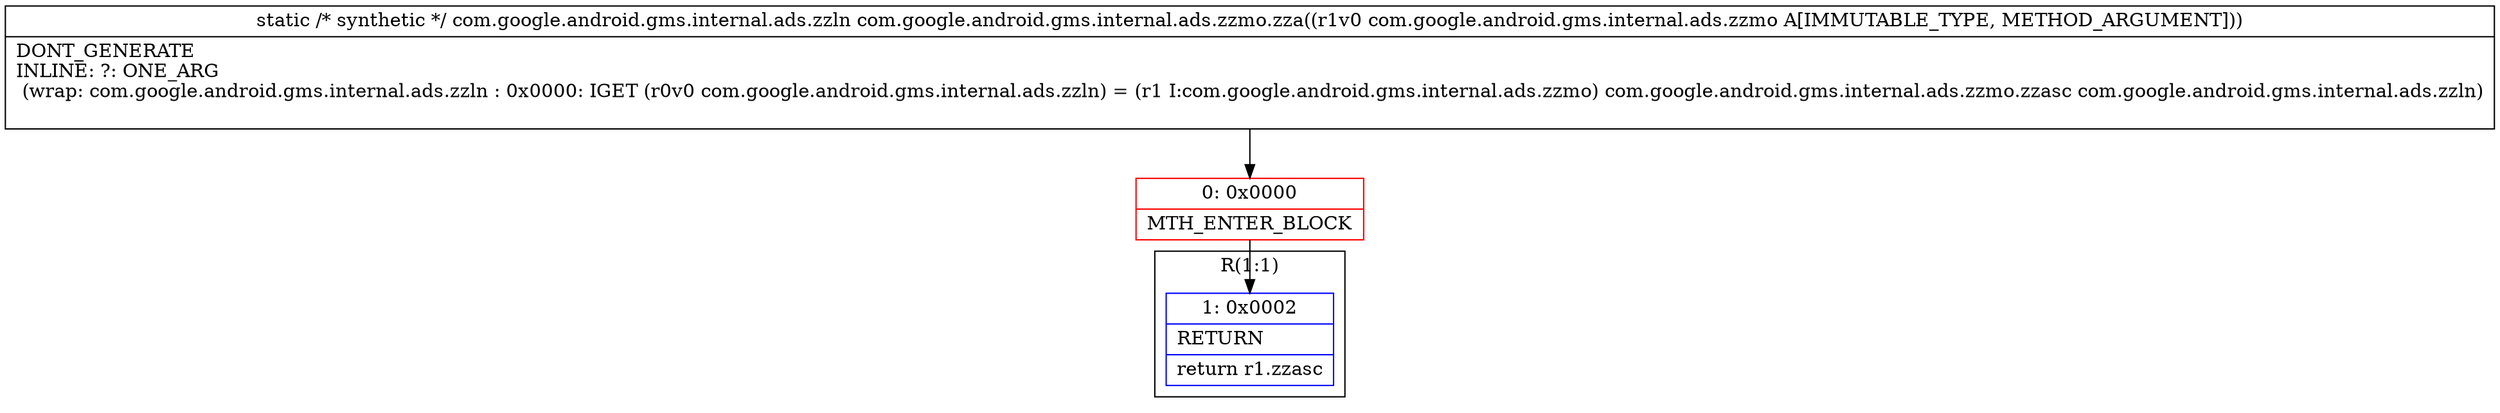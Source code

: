 digraph "CFG forcom.google.android.gms.internal.ads.zzmo.zza(Lcom\/google\/android\/gms\/internal\/ads\/zzmo;)Lcom\/google\/android\/gms\/internal\/ads\/zzln;" {
subgraph cluster_Region_1746879107 {
label = "R(1:1)";
node [shape=record,color=blue];
Node_1 [shape=record,label="{1\:\ 0x0002|RETURN\l|return r1.zzasc\l}"];
}
Node_0 [shape=record,color=red,label="{0\:\ 0x0000|MTH_ENTER_BLOCK\l}"];
MethodNode[shape=record,label="{static \/* synthetic *\/ com.google.android.gms.internal.ads.zzln com.google.android.gms.internal.ads.zzmo.zza((r1v0 com.google.android.gms.internal.ads.zzmo A[IMMUTABLE_TYPE, METHOD_ARGUMENT]))  | DONT_GENERATE\lINLINE: ?: ONE_ARG  \l  (wrap: com.google.android.gms.internal.ads.zzln : 0x0000: IGET  (r0v0 com.google.android.gms.internal.ads.zzln) = (r1 I:com.google.android.gms.internal.ads.zzmo) com.google.android.gms.internal.ads.zzmo.zzasc com.google.android.gms.internal.ads.zzln)\l\l}"];
MethodNode -> Node_0;
Node_0 -> Node_1;
}

